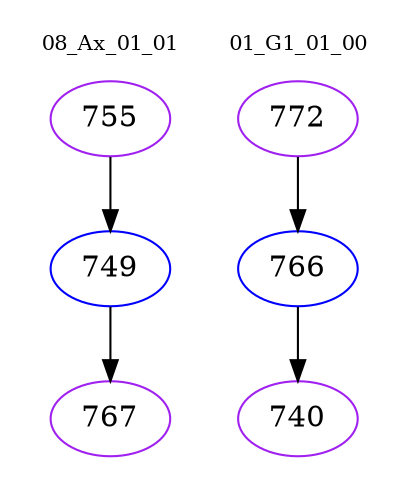 digraph{
subgraph cluster_0 {
color = white
label = "08_Ax_01_01";
fontsize=10;
T0_755 [label="755", color="purple"]
T0_755 -> T0_749 [color="black"]
T0_749 [label="749", color="blue"]
T0_749 -> T0_767 [color="black"]
T0_767 [label="767", color="purple"]
}
subgraph cluster_1 {
color = white
label = "01_G1_01_00";
fontsize=10;
T1_772 [label="772", color="purple"]
T1_772 -> T1_766 [color="black"]
T1_766 [label="766", color="blue"]
T1_766 -> T1_740 [color="black"]
T1_740 [label="740", color="purple"]
}
}
